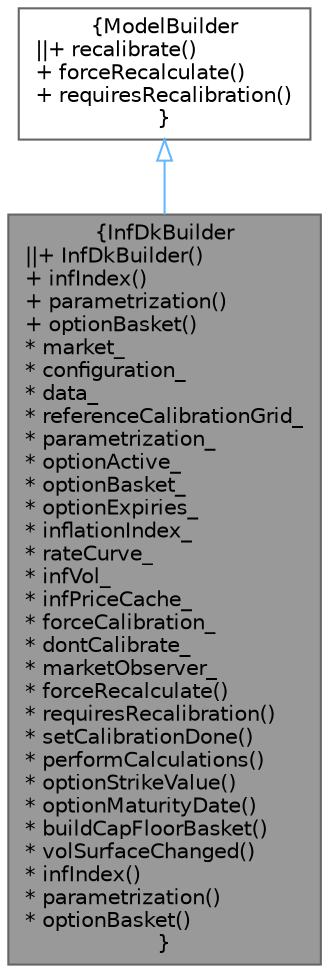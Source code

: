 digraph "InfDkBuilder"
{
 // INTERACTIVE_SVG=YES
 // LATEX_PDF_SIZE
  bgcolor="transparent";
  edge [fontname=Helvetica,fontsize=10,labelfontname=Helvetica,labelfontsize=10];
  node [fontname=Helvetica,fontsize=10,shape=box,height=0.2,width=0.4];
  Node1 [label="{InfDkBuilder\n||+ InfDkBuilder()\l+ infIndex()\l+ parametrization()\l+ optionBasket()\l* market_\l* configuration_\l* data_\l* referenceCalibrationGrid_\l* parametrization_\l* optionActive_\l* optionBasket_\l* optionExpiries_\l* inflationIndex_\l* rateCurve_\l* infVol_\l* infPriceCache_\l* forceCalibration_\l* dontCalibrate_\l* marketObserver_\l* forceRecalculate()\l* requiresRecalibration()\l* setCalibrationDone()\l* performCalculations()\l* optionStrikeValue()\l* optionMaturityDate()\l* buildCapFloorBasket()\l* volSurfaceChanged()\l* infIndex()\l* parametrization()\l* optionBasket()\l}",height=0.2,width=0.4,color="gray40", fillcolor="grey60", style="filled", fontcolor="black",tooltip=" "];
  Node2 -> Node1 [dir="back",color="steelblue1",style="solid",arrowtail="onormal"];
  Node2 [label="{ModelBuilder\n||+ recalibrate()\l+ forceRecalculate()\l+ requiresRecalibration()\l}",height=0.2,width=0.4,color="gray40", fillcolor="white", style="filled",URL="C:/dev/ORE/documentation/QuantExt/doc/quantext.tag$class_quant_ext_1_1_model_builder.html",tooltip=" "];
}

